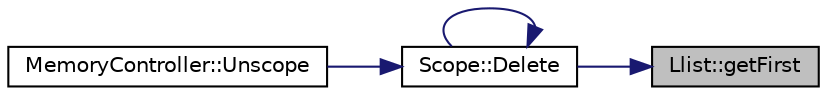 digraph "Llist::getFirst"
{
 // INTERACTIVE_SVG=YES
 // LATEX_PDF_SIZE
  edge [fontname="Helvetica",fontsize="10",labelfontname="Helvetica",labelfontsize="10"];
  node [fontname="Helvetica",fontsize="10",shape=record];
  rankdir="RL";
  Node1 [label="Llist::getFirst",height=0.2,width=0.4,color="black", fillcolor="grey75", style="filled", fontcolor="black",tooltip=" "];
  Node1 -> Node2 [dir="back",color="midnightblue",fontsize="10",style="solid",fontname="Helvetica"];
  Node2 [label="Scope::Delete",height=0.2,width=0.4,color="black", fillcolor="white", style="filled",URL="$classScope.html#a148b2d8124ad1c29d8b62a3c2cdb1a51",tooltip=" "];
  Node2 -> Node2 [dir="back",color="midnightblue",fontsize="10",style="solid",fontname="Helvetica"];
  Node2 -> Node3 [dir="back",color="midnightblue",fontsize="10",style="solid",fontname="Helvetica"];
  Node3 [label="MemoryController::Unscope",height=0.2,width=0.4,color="black", fillcolor="white", style="filled",URL="$classMemoryController.html#a09dd944c90a90b721b7f52addc6aa7ba",tooltip="Close the actual escope."];
}

